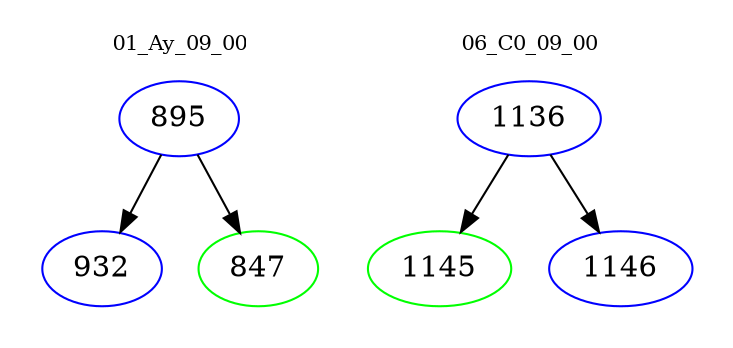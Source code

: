 digraph{
subgraph cluster_0 {
color = white
label = "01_Ay_09_00";
fontsize=10;
T0_895 [label="895", color="blue"]
T0_895 -> T0_932 [color="black"]
T0_932 [label="932", color="blue"]
T0_895 -> T0_847 [color="black"]
T0_847 [label="847", color="green"]
}
subgraph cluster_1 {
color = white
label = "06_C0_09_00";
fontsize=10;
T1_1136 [label="1136", color="blue"]
T1_1136 -> T1_1145 [color="black"]
T1_1145 [label="1145", color="green"]
T1_1136 -> T1_1146 [color="black"]
T1_1146 [label="1146", color="blue"]
}
}
